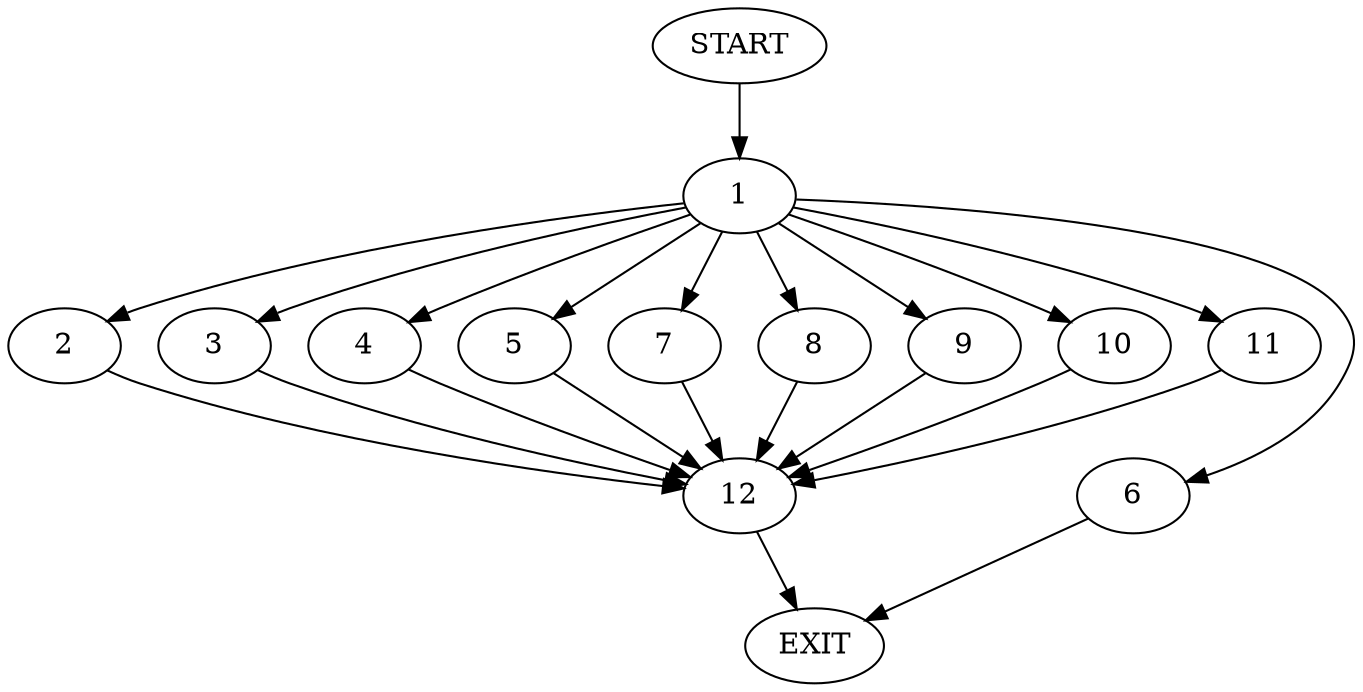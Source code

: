 digraph {
0 [label="START"];
1;
2;
3;
4;
5;
6;
7;
8;
9;
10;
11;
12;
13 [label="EXIT"];
0 -> 1;
1 -> 2;
1 -> 3;
1 -> 4;
1 -> 5;
1 -> 6;
1 -> 7;
1 -> 8;
1 -> 9;
1 -> 10;
1 -> 11;
6 -> 13;
2 -> 12;
10 -> 12;
3 -> 12;
11 -> 12;
8 -> 12;
4 -> 12;
9 -> 12;
5 -> 12;
7 -> 12;
12 -> 13;
}